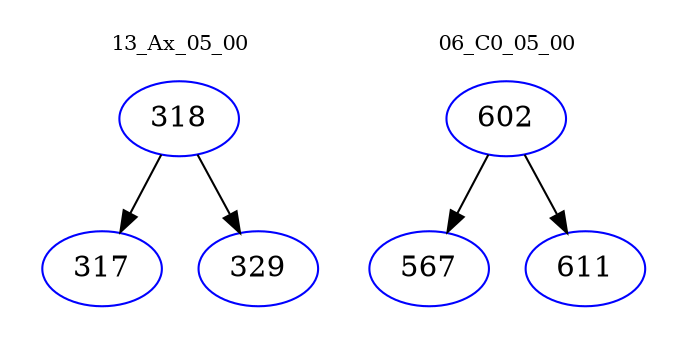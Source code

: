 digraph{
subgraph cluster_0 {
color = white
label = "13_Ax_05_00";
fontsize=10;
T0_318 [label="318", color="blue"]
T0_318 -> T0_317 [color="black"]
T0_317 [label="317", color="blue"]
T0_318 -> T0_329 [color="black"]
T0_329 [label="329", color="blue"]
}
subgraph cluster_1 {
color = white
label = "06_C0_05_00";
fontsize=10;
T1_602 [label="602", color="blue"]
T1_602 -> T1_567 [color="black"]
T1_567 [label="567", color="blue"]
T1_602 -> T1_611 [color="black"]
T1_611 [label="611", color="blue"]
}
}
